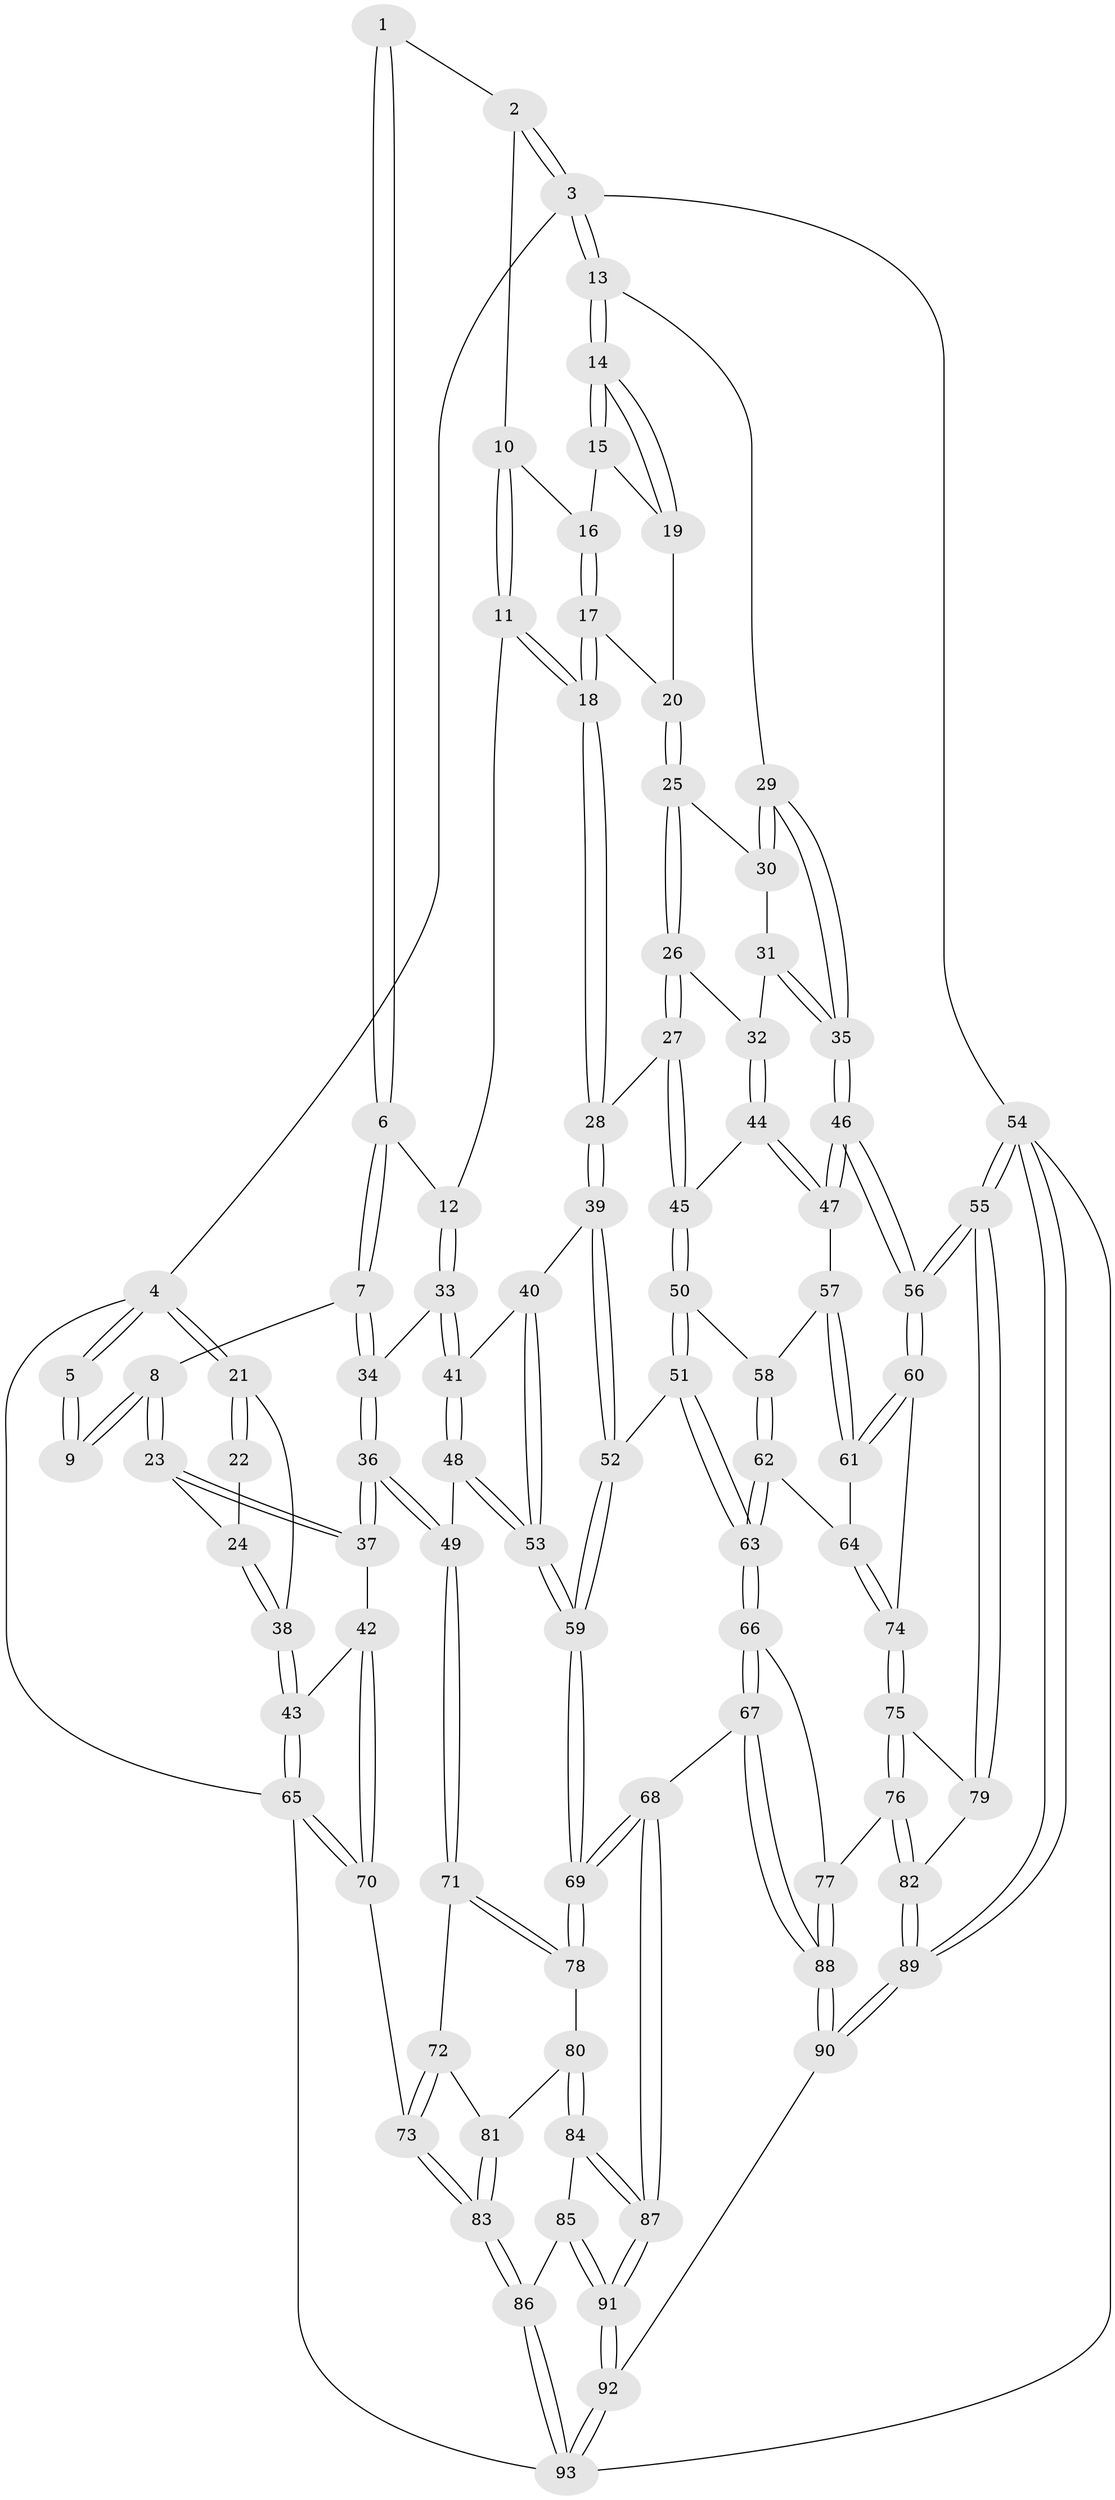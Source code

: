 // Generated by graph-tools (version 1.1) at 2025/03/03/09/25 03:03:15]
// undirected, 93 vertices, 229 edges
graph export_dot {
graph [start="1"]
  node [color=gray90,style=filled];
  1 [pos="+0.38227636963318+0"];
  2 [pos="+0.6915123028346896+0"];
  3 [pos="+1+0"];
  4 [pos="+0+0"];
  5 [pos="+0.37787859639404003+0"];
  6 [pos="+0.4735665160886852+0.19089838504763237"];
  7 [pos="+0.2940500347056583+0.2803394159845932"];
  8 [pos="+0.19399673814315524+0.2203685868232565"];
  9 [pos="+0.19264187353384182+0.13851763191068603"];
  10 [pos="+0.6777608941417407+0.11799286873272043"];
  11 [pos="+0.5646187593599732+0.2512033097934904"];
  12 [pos="+0.5253263000577202+0.23515262485555277"];
  13 [pos="+1+0"];
  14 [pos="+1+0"];
  15 [pos="+0.804214528681109+0.15269459986810724"];
  16 [pos="+0.7485006222348723+0.15996019721403032"];
  17 [pos="+0.741382394141796+0.26001161118128524"];
  18 [pos="+0.6047384839106124+0.30459720330365075"];
  19 [pos="+0.8110587135027811+0.2668210524195218"];
  20 [pos="+0.8075331792309413+0.27580114792614113"];
  21 [pos="+0+0"];
  22 [pos="+0+0.0472298727707945"];
  23 [pos="+0.11696404270691897+0.2841345142093721"];
  24 [pos="+0.09752987203016006+0.2857885406690655"];
  25 [pos="+0.8264795569256363+0.3045486915907823"];
  26 [pos="+0.824791558270395+0.33135575229505815"];
  27 [pos="+0.7631612456593534+0.41373456480146054"];
  28 [pos="+0.611319806065698+0.33904145727020296"];
  29 [pos="+1+0.04792070016421787"];
  30 [pos="+0.8511560781861338+0.29824001810091777"];
  31 [pos="+0.9466164674594059+0.34148291036561945"];
  32 [pos="+0.8829700261128954+0.37313461191151087"];
  33 [pos="+0.41500664264307596+0.37967688212964906"];
  34 [pos="+0.30929739432163095+0.3520084646588297"];
  35 [pos="+1+0.2890694434565795"];
  36 [pos="+0.2356906127974035+0.5361443409459888"];
  37 [pos="+0.18810811311884398+0.5191083220048323"];
  38 [pos="+0+0.3953729552703792"];
  39 [pos="+0.5719941065602093+0.44158529209319997"];
  40 [pos="+0.5061851929914639+0.44455542825318844"];
  41 [pos="+0.4240118866046049+0.3995727714602226"];
  42 [pos="+0.18720236246851066+0.5192042600044939"];
  43 [pos="+0+0.408480170701619"];
  44 [pos="+0.8862953480525356+0.38810879703488244"];
  45 [pos="+0.7789353890646333+0.4584673852177603"];
  46 [pos="+1+0.4896832545760519"];
  47 [pos="+0.9376994544659616+0.489478425418762"];
  48 [pos="+0.33759175785758927+0.5695262412904153"];
  49 [pos="+0.23658962464273436+0.5371728183096749"];
  50 [pos="+0.7874625552133357+0.49327205903095644"];
  51 [pos="+0.6182738590545487+0.5436459653360419"];
  52 [pos="+0.5962963433935848+0.5311833433317807"];
  53 [pos="+0.34762857097211425+0.5755238212031221"];
  54 [pos="+1+1"];
  55 [pos="+1+1"];
  56 [pos="+1+0.7380521358360352"];
  57 [pos="+0.8804118422287424+0.5091101864152078"];
  58 [pos="+0.8029696111596984+0.5066075838365756"];
  59 [pos="+0.4268270174709717+0.6567433127755495"];
  60 [pos="+0.9140275322830977+0.6863614588960979"];
  61 [pos="+0.8870371013400984+0.5768528244303617"];
  62 [pos="+0.784356747291688+0.6131609009171081"];
  63 [pos="+0.6722918737988476+0.6571343652738646"];
  64 [pos="+0.816279044130823+0.6502216929025935"];
  65 [pos="+0+0.7538117734182135"];
  66 [pos="+0.6486628785771766+0.776223358436095"];
  67 [pos="+0.547476114710779+0.8028245489622385"];
  68 [pos="+0.5216655130817773+0.8047162154081587"];
  69 [pos="+0.44691158348565924+0.7515649034757239"];
  70 [pos="+0+0.7561239768158398"];
  71 [pos="+0.1962576043119368+0.6767880415043475"];
  72 [pos="+0.1716761072055346+0.7307039632079244"];
  73 [pos="+0.09298083133865657+0.8248630798300595"];
  74 [pos="+0.8497532875542371+0.6972201567424692"];
  75 [pos="+0.7872836381907585+0.7833421073070922"];
  76 [pos="+0.7459883817371953+0.7902366173834077"];
  77 [pos="+0.6613039510863411+0.7819189108122621"];
  78 [pos="+0.38942254760700784+0.7820663337728538"];
  79 [pos="+0.8081666713131396+0.8010728628985585"];
  80 [pos="+0.3892623643754141+0.7821738502502961"];
  81 [pos="+0.36304623856988305+0.7860761365789755"];
  82 [pos="+0.8245730263796888+1"];
  83 [pos="+0.13580596332032693+0.879623344067883"];
  84 [pos="+0.3482314520779848+0.870475477052827"];
  85 [pos="+0.31768462963297966+0.9145645622839473"];
  86 [pos="+0.15680794309779963+0.9341110255940511"];
  87 [pos="+0.4740831803484998+1"];
  88 [pos="+0.7705731660109767+1"];
  89 [pos="+0.8412547567182246+1"];
  90 [pos="+0.7927514449584021+1"];
  91 [pos="+0.46157900809488894+1"];
  92 [pos="+0.4646299493856161+1"];
  93 [pos="+0.1602635034135909+1"];
  1 -- 2;
  1 -- 6;
  1 -- 6;
  2 -- 3;
  2 -- 3;
  2 -- 10;
  3 -- 4;
  3 -- 13;
  3 -- 13;
  3 -- 54;
  4 -- 5;
  4 -- 5;
  4 -- 21;
  4 -- 21;
  4 -- 65;
  5 -- 9;
  5 -- 9;
  6 -- 7;
  6 -- 7;
  6 -- 12;
  7 -- 8;
  7 -- 34;
  7 -- 34;
  8 -- 9;
  8 -- 9;
  8 -- 23;
  8 -- 23;
  10 -- 11;
  10 -- 11;
  10 -- 16;
  11 -- 12;
  11 -- 18;
  11 -- 18;
  12 -- 33;
  12 -- 33;
  13 -- 14;
  13 -- 14;
  13 -- 29;
  14 -- 15;
  14 -- 15;
  14 -- 19;
  14 -- 19;
  15 -- 16;
  15 -- 19;
  16 -- 17;
  16 -- 17;
  17 -- 18;
  17 -- 18;
  17 -- 20;
  18 -- 28;
  18 -- 28;
  19 -- 20;
  20 -- 25;
  20 -- 25;
  21 -- 22;
  21 -- 22;
  21 -- 38;
  22 -- 24;
  23 -- 24;
  23 -- 37;
  23 -- 37;
  24 -- 38;
  24 -- 38;
  25 -- 26;
  25 -- 26;
  25 -- 30;
  26 -- 27;
  26 -- 27;
  26 -- 32;
  27 -- 28;
  27 -- 45;
  27 -- 45;
  28 -- 39;
  28 -- 39;
  29 -- 30;
  29 -- 30;
  29 -- 35;
  29 -- 35;
  30 -- 31;
  31 -- 32;
  31 -- 35;
  31 -- 35;
  32 -- 44;
  32 -- 44;
  33 -- 34;
  33 -- 41;
  33 -- 41;
  34 -- 36;
  34 -- 36;
  35 -- 46;
  35 -- 46;
  36 -- 37;
  36 -- 37;
  36 -- 49;
  36 -- 49;
  37 -- 42;
  38 -- 43;
  38 -- 43;
  39 -- 40;
  39 -- 52;
  39 -- 52;
  40 -- 41;
  40 -- 53;
  40 -- 53;
  41 -- 48;
  41 -- 48;
  42 -- 43;
  42 -- 70;
  42 -- 70;
  43 -- 65;
  43 -- 65;
  44 -- 45;
  44 -- 47;
  44 -- 47;
  45 -- 50;
  45 -- 50;
  46 -- 47;
  46 -- 47;
  46 -- 56;
  46 -- 56;
  47 -- 57;
  48 -- 49;
  48 -- 53;
  48 -- 53;
  49 -- 71;
  49 -- 71;
  50 -- 51;
  50 -- 51;
  50 -- 58;
  51 -- 52;
  51 -- 63;
  51 -- 63;
  52 -- 59;
  52 -- 59;
  53 -- 59;
  53 -- 59;
  54 -- 55;
  54 -- 55;
  54 -- 89;
  54 -- 89;
  54 -- 93;
  55 -- 56;
  55 -- 56;
  55 -- 79;
  55 -- 79;
  56 -- 60;
  56 -- 60;
  57 -- 58;
  57 -- 61;
  57 -- 61;
  58 -- 62;
  58 -- 62;
  59 -- 69;
  59 -- 69;
  60 -- 61;
  60 -- 61;
  60 -- 74;
  61 -- 64;
  62 -- 63;
  62 -- 63;
  62 -- 64;
  63 -- 66;
  63 -- 66;
  64 -- 74;
  64 -- 74;
  65 -- 70;
  65 -- 70;
  65 -- 93;
  66 -- 67;
  66 -- 67;
  66 -- 77;
  67 -- 68;
  67 -- 88;
  67 -- 88;
  68 -- 69;
  68 -- 69;
  68 -- 87;
  68 -- 87;
  69 -- 78;
  69 -- 78;
  70 -- 73;
  71 -- 72;
  71 -- 78;
  71 -- 78;
  72 -- 73;
  72 -- 73;
  72 -- 81;
  73 -- 83;
  73 -- 83;
  74 -- 75;
  74 -- 75;
  75 -- 76;
  75 -- 76;
  75 -- 79;
  76 -- 77;
  76 -- 82;
  76 -- 82;
  77 -- 88;
  77 -- 88;
  78 -- 80;
  79 -- 82;
  80 -- 81;
  80 -- 84;
  80 -- 84;
  81 -- 83;
  81 -- 83;
  82 -- 89;
  82 -- 89;
  83 -- 86;
  83 -- 86;
  84 -- 85;
  84 -- 87;
  84 -- 87;
  85 -- 86;
  85 -- 91;
  85 -- 91;
  86 -- 93;
  86 -- 93;
  87 -- 91;
  87 -- 91;
  88 -- 90;
  88 -- 90;
  89 -- 90;
  89 -- 90;
  90 -- 92;
  91 -- 92;
  91 -- 92;
  92 -- 93;
  92 -- 93;
}
